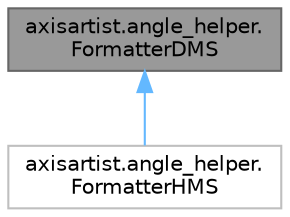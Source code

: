 digraph "axisartist.angle_helper.FormatterDMS"
{
 // LATEX_PDF_SIZE
  bgcolor="transparent";
  edge [fontname=Helvetica,fontsize=10,labelfontname=Helvetica,labelfontsize=10];
  node [fontname=Helvetica,fontsize=10,shape=box,height=0.2,width=0.4];
  Node1 [id="Node000001",label="axisartist.angle_helper.\lFormatterDMS",height=0.2,width=0.4,color="gray40", fillcolor="grey60", style="filled", fontcolor="black",tooltip=" "];
  Node1 -> Node2 [id="edge1_Node000001_Node000002",dir="back",color="steelblue1",style="solid",tooltip=" "];
  Node2 [id="Node000002",label="axisartist.angle_helper.\lFormatterHMS",height=0.2,width=0.4,color="grey75", fillcolor="white", style="filled",URL="$d4/dd0/classaxisartist_1_1angle__helper_1_1FormatterHMS.html",tooltip=" "];
}
